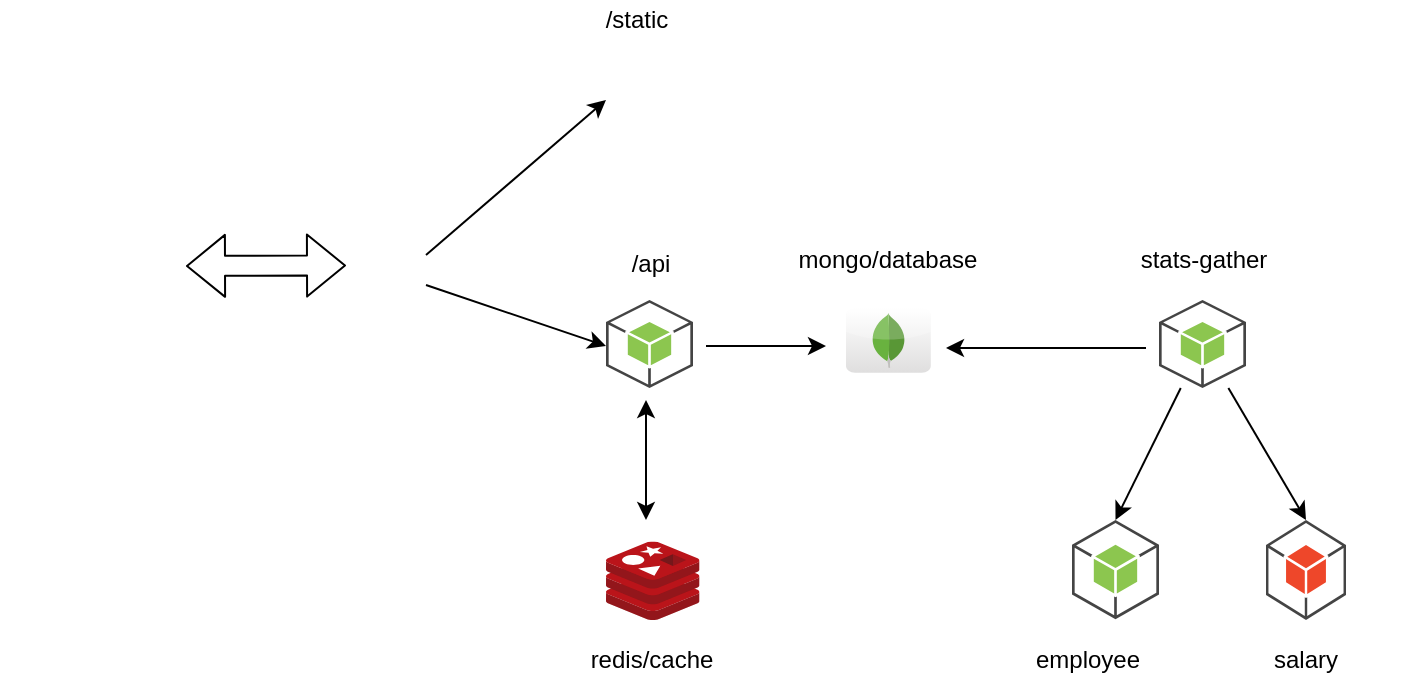 <mxfile version="15.2.4" type="device"><diagram id="zWpgzwDWDlbC7RRkca2I" name="Page-1"><mxGraphModel dx="1426" dy="826" grid="1" gridSize="10" guides="1" tooltips="1" connect="1" arrows="1" fold="1" page="1" pageScale="1" pageWidth="827" pageHeight="1169" math="0" shadow="0"><root><mxCell id="0"/><mxCell id="1" parent="0"/><mxCell id="zjrd-Qx7ANo1ymKdpZqy-1" value="" style="shape=image;html=1;verticalAlign=top;verticalLabelPosition=bottom;labelBackgroundColor=#ffffff;imageAspect=0;aspect=fixed;image=https://cdn4.iconfinder.com/data/icons/logos-brands-5/24/nginx-128.png" vertex="1" parent="1"><mxGeometry x="240" y="250" width="30" height="30" as="geometry"/></mxCell><mxCell id="zjrd-Qx7ANo1ymKdpZqy-2" value="" style="outlineConnect=0;dashed=0;verticalLabelPosition=bottom;verticalAlign=top;align=center;html=1;shape=mxgraph.aws3.android;fillColor=#8CC64F;gradientColor=none;" vertex="1" parent="1"><mxGeometry x="360" y="280" width="43.5" height="44" as="geometry"/></mxCell><mxCell id="zjrd-Qx7ANo1ymKdpZqy-3" value="" style="sketch=0;aspect=fixed;html=1;points=[];align=center;image;fontSize=12;image=img/lib/mscae/Cache_Redis_Product.svg;" vertex="1" parent="1"><mxGeometry x="360" y="400.73" width="46.75" height="39.27" as="geometry"/></mxCell><mxCell id="zjrd-Qx7ANo1ymKdpZqy-4" value="" style="shape=image;html=1;verticalAlign=top;verticalLabelPosition=bottom;labelBackgroundColor=#ffffff;imageAspect=0;aspect=fixed;image=https://cdn4.iconfinder.com/data/icons/logos-brands-5/24/nginx-128.png" vertex="1" parent="1"><mxGeometry x="360" y="160" width="30" height="30" as="geometry"/></mxCell><mxCell id="zjrd-Qx7ANo1ymKdpZqy-5" value="" style="dashed=0;outlineConnect=0;html=1;align=center;labelPosition=center;verticalLabelPosition=bottom;verticalAlign=top;shape=mxgraph.webicons.mongodb;gradientColor=#DFDEDE" vertex="1" parent="1"><mxGeometry x="480" y="284" width="42.4" height="32.4" as="geometry"/></mxCell><mxCell id="zjrd-Qx7ANo1ymKdpZqy-6" value="" style="shape=image;html=1;verticalAlign=top;verticalLabelPosition=bottom;labelBackgroundColor=#ffffff;imageAspect=0;aspect=fixed;image=https://cdn0.iconfinder.com/data/icons/logos-brands-in-colors/128/react_color-128.png" vertex="1" parent="1"><mxGeometry x="80" y="246" width="38" height="38" as="geometry"/></mxCell><mxCell id="zjrd-Qx7ANo1ymKdpZqy-7" value="" style="shape=image;html=1;verticalAlign=top;verticalLabelPosition=bottom;labelBackgroundColor=#ffffff;imageAspect=0;aspect=fixed;image=https://cdn4.iconfinder.com/data/icons/essential-3/32/381-Browser-128.png" vertex="1" parent="1"><mxGeometry x="57.5" y="220" width="83" height="83" as="geometry"/></mxCell><mxCell id="zjrd-Qx7ANo1ymKdpZqy-8" value="" style="outlineConnect=0;dashed=0;verticalLabelPosition=bottom;verticalAlign=top;align=center;html=1;shape=mxgraph.aws3.android;fillColor=#8CC64F;gradientColor=none;" vertex="1" parent="1"><mxGeometry x="593" y="390" width="43.5" height="49.63" as="geometry"/></mxCell><mxCell id="zjrd-Qx7ANo1ymKdpZqy-9" value="" style="outlineConnect=0;dashed=0;verticalLabelPosition=bottom;verticalAlign=top;align=center;html=1;shape=mxgraph.aws3.android;fillColor=#EE472A;gradientColor=none;" vertex="1" parent="1"><mxGeometry x="690" y="390" width="40" height="50" as="geometry"/></mxCell><mxCell id="zjrd-Qx7ANo1ymKdpZqy-10" value="" style="outlineConnect=0;dashed=0;verticalLabelPosition=bottom;verticalAlign=top;align=center;html=1;shape=mxgraph.aws3.android;fillColor=#8CC64F;gradientColor=none;" vertex="1" parent="1"><mxGeometry x="636.5" y="280" width="43.5" height="44" as="geometry"/></mxCell><mxCell id="zjrd-Qx7ANo1ymKdpZqy-11" value="" style="shape=flexArrow;endArrow=classic;startArrow=classic;html=1;" edge="1" parent="1"><mxGeometry width="100" height="100" relative="1" as="geometry"><mxPoint x="150" y="263" as="sourcePoint"/><mxPoint x="230" y="262.73" as="targetPoint"/></mxGeometry></mxCell><mxCell id="zjrd-Qx7ANo1ymKdpZqy-14" value="" style="endArrow=classic;startArrow=classic;html=1;" edge="1" parent="1"><mxGeometry width="50" height="50" relative="1" as="geometry"><mxPoint x="380" y="390" as="sourcePoint"/><mxPoint x="380" y="330" as="targetPoint"/></mxGeometry></mxCell><mxCell id="zjrd-Qx7ANo1ymKdpZqy-16" value="" style="endArrow=classic;html=1;" edge="1" parent="1"><mxGeometry width="50" height="50" relative="1" as="geometry"><mxPoint x="410" y="303" as="sourcePoint"/><mxPoint x="470" y="303" as="targetPoint"/><Array as="points"/></mxGeometry></mxCell><mxCell id="zjrd-Qx7ANo1ymKdpZqy-17" value="" style="endArrow=classic;html=1;" edge="1" parent="1"><mxGeometry width="50" height="50" relative="1" as="geometry"><mxPoint x="630" y="304" as="sourcePoint"/><mxPoint x="530" y="304" as="targetPoint"/></mxGeometry></mxCell><mxCell id="zjrd-Qx7ANo1ymKdpZqy-18" value="" style="endArrow=classic;html=1;exitX=1;exitY=0.75;exitDx=0;exitDy=0;" edge="1" parent="1" source="zjrd-Qx7ANo1ymKdpZqy-1"><mxGeometry width="50" height="50" relative="1" as="geometry"><mxPoint x="310" y="353" as="sourcePoint"/><mxPoint x="360" y="303" as="targetPoint"/></mxGeometry></mxCell><mxCell id="zjrd-Qx7ANo1ymKdpZqy-19" value="" style="endArrow=classic;html=1;entryX=0.5;entryY=0;entryDx=0;entryDy=0;entryPerimeter=0;" edge="1" parent="1" source="zjrd-Qx7ANo1ymKdpZqy-10" target="zjrd-Qx7ANo1ymKdpZqy-8"><mxGeometry width="50" height="50" relative="1" as="geometry"><mxPoint x="543" y="430" as="sourcePoint"/><mxPoint x="593" y="380" as="targetPoint"/></mxGeometry></mxCell><mxCell id="zjrd-Qx7ANo1ymKdpZqy-20" value="" style="endArrow=classic;html=1;entryX=0.5;entryY=0;entryDx=0;entryDy=0;entryPerimeter=0;" edge="1" parent="1" source="zjrd-Qx7ANo1ymKdpZqy-10" target="zjrd-Qx7ANo1ymKdpZqy-9"><mxGeometry width="50" height="50" relative="1" as="geometry"><mxPoint x="720" y="366.4" as="sourcePoint"/><mxPoint x="770" y="316.4" as="targetPoint"/></mxGeometry></mxCell><mxCell id="zjrd-Qx7ANo1ymKdpZqy-21" value="" style="endArrow=classic;html=1;exitX=1;exitY=0.25;exitDx=0;exitDy=0;" edge="1" parent="1" source="zjrd-Qx7ANo1ymKdpZqy-1"><mxGeometry width="50" height="50" relative="1" as="geometry"><mxPoint x="310" y="230" as="sourcePoint"/><mxPoint x="360" y="180" as="targetPoint"/></mxGeometry></mxCell><mxCell id="zjrd-Qx7ANo1ymKdpZqy-22" value="/static" style="text;html=1;strokeColor=none;fillColor=none;align=center;verticalAlign=middle;whiteSpace=wrap;rounded=0;" vertex="1" parent="1"><mxGeometry x="336.75" y="130" width="76.5" height="20" as="geometry"/></mxCell><mxCell id="zjrd-Qx7ANo1ymKdpZqy-23" value="/api" style="text;html=1;strokeColor=none;fillColor=none;align=center;verticalAlign=middle;whiteSpace=wrap;rounded=0;" vertex="1" parent="1"><mxGeometry x="343.5" y="251.5" width="76.5" height="20" as="geometry"/></mxCell><mxCell id="zjrd-Qx7ANo1ymKdpZqy-24" value="redis/cache" style="text;html=1;strokeColor=none;fillColor=none;align=center;verticalAlign=middle;whiteSpace=wrap;rounded=0;" vertex="1" parent="1"><mxGeometry x="344.25" y="450" width="78.25" height="20" as="geometry"/></mxCell><mxCell id="zjrd-Qx7ANo1ymKdpZqy-25" value="mongo/database" style="text;html=1;strokeColor=none;fillColor=none;align=center;verticalAlign=middle;whiteSpace=wrap;rounded=0;" vertex="1" parent="1"><mxGeometry x="452.24" y="250" width="97.92" height="20" as="geometry"/></mxCell><mxCell id="zjrd-Qx7ANo1ymKdpZqy-26" value="stats-gather" style="text;html=1;strokeColor=none;fillColor=none;align=center;verticalAlign=middle;whiteSpace=wrap;rounded=0;" vertex="1" parent="1"><mxGeometry x="611.5" y="250" width="93.5" height="20" as="geometry"/></mxCell><mxCell id="zjrd-Qx7ANo1ymKdpZqy-27" value="employee" style="text;html=1;strokeColor=none;fillColor=none;align=center;verticalAlign=middle;whiteSpace=wrap;rounded=0;" vertex="1" parent="1"><mxGeometry x="550.16" y="450" width="102.38" height="20" as="geometry"/></mxCell><mxCell id="zjrd-Qx7ANo1ymKdpZqy-28" value="salary" style="text;html=1;strokeColor=none;fillColor=none;align=center;verticalAlign=middle;whiteSpace=wrap;rounded=0;" vertex="1" parent="1"><mxGeometry x="658.81" y="450" width="102.38" height="20" as="geometry"/></mxCell></root></mxGraphModel></diagram></mxfile>